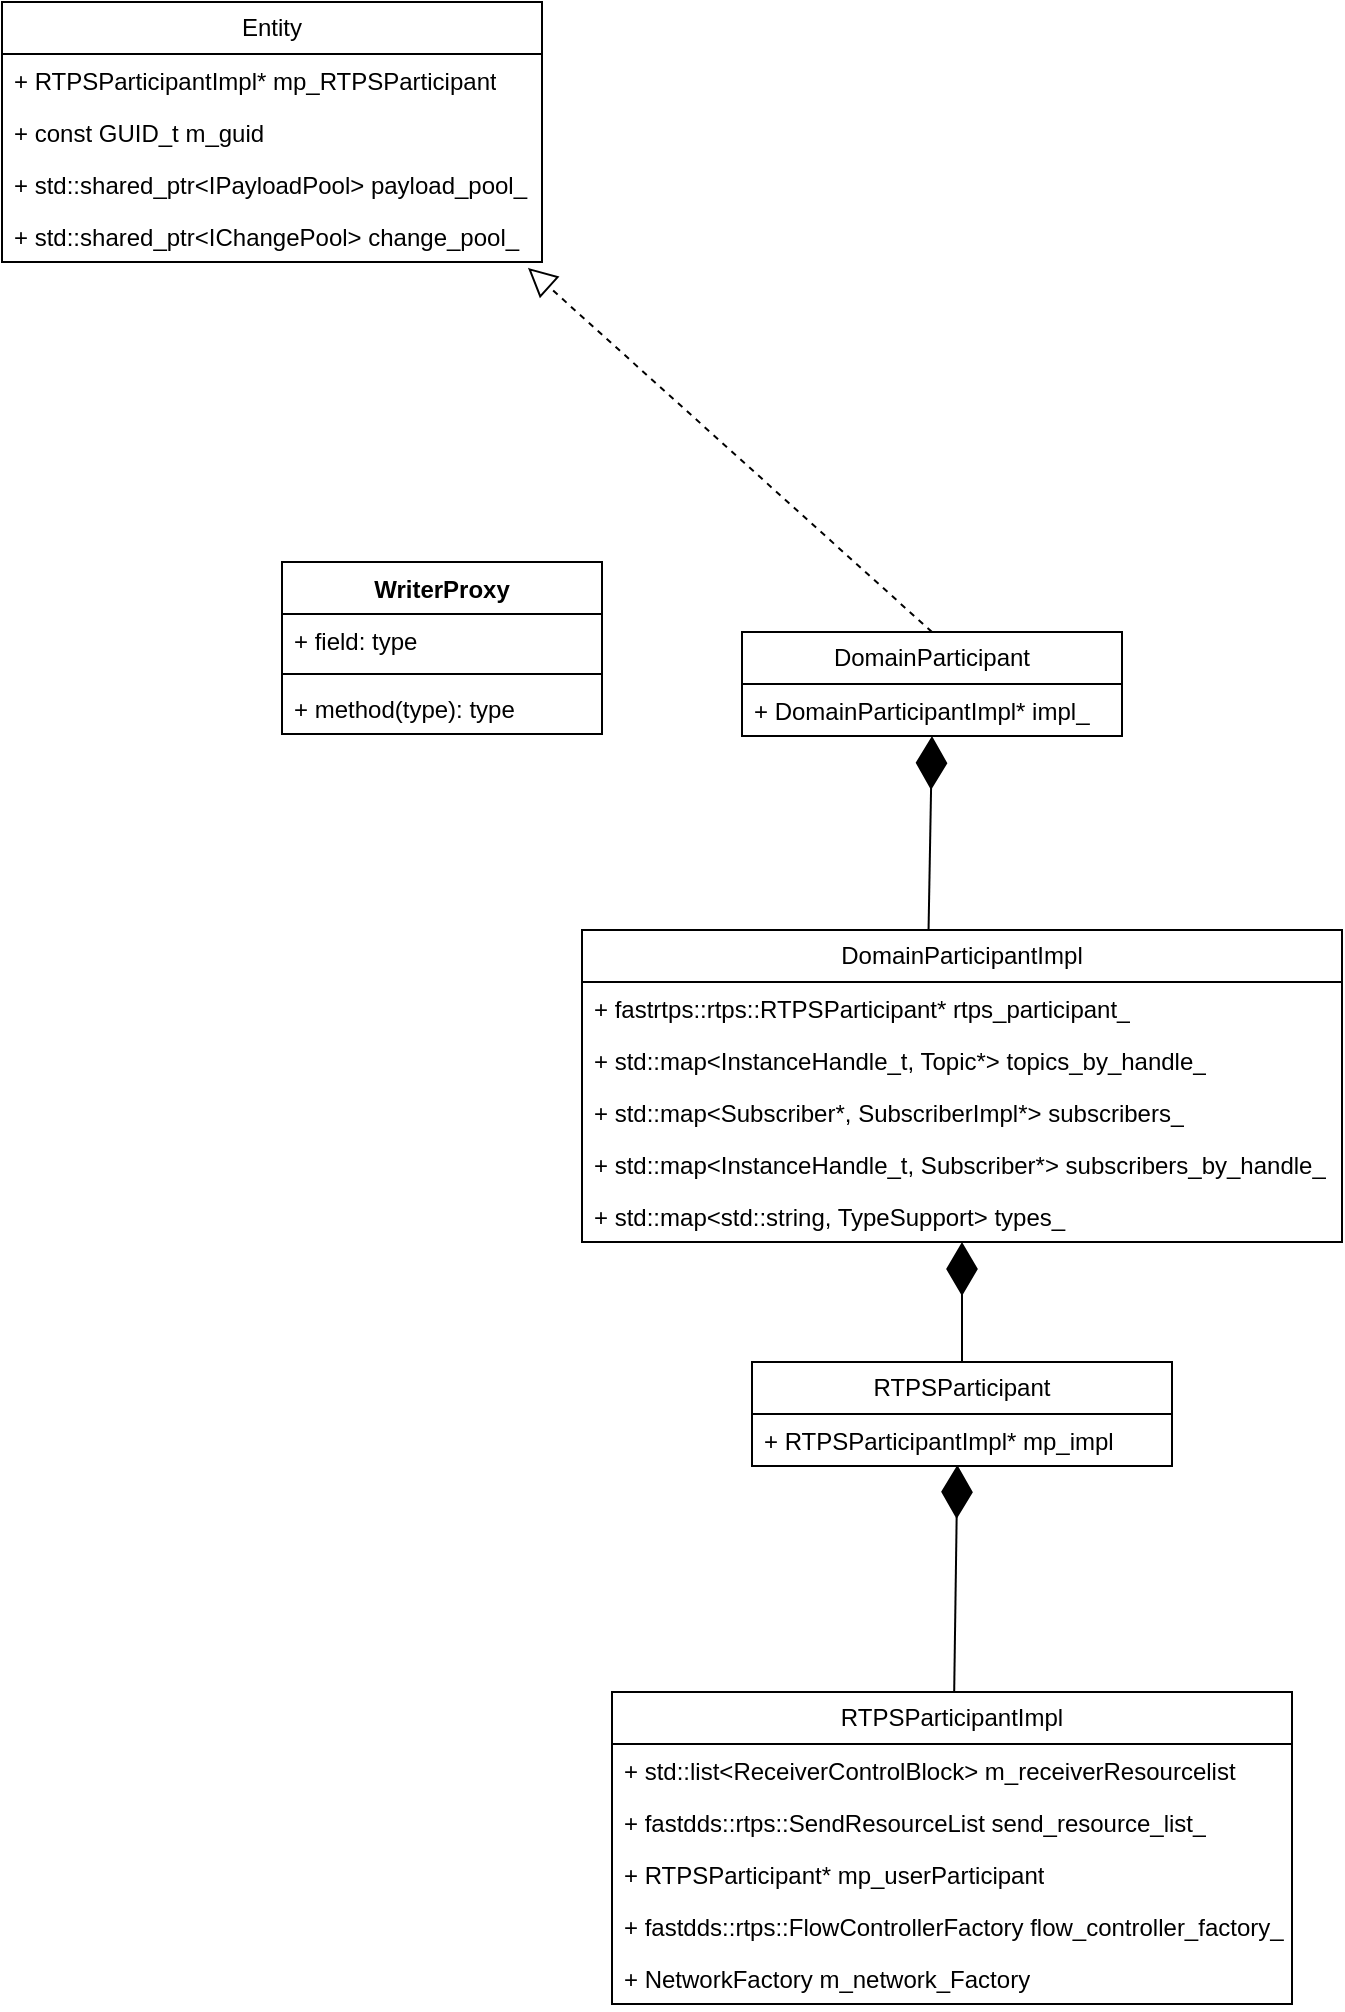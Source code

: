<mxfile version="26.1.1">
  <diagram name="第 1 页" id="f3PjXFkolBr4rUEvfjUl">
    <mxGraphModel dx="917" dy="1651" grid="1" gridSize="10" guides="1" tooltips="1" connect="1" arrows="1" fold="1" page="1" pageScale="1" pageWidth="827" pageHeight="1169" math="0" shadow="0">
      <root>
        <mxCell id="0" />
        <mxCell id="1" parent="0" />
        <mxCell id="yk0fbiQxPj6yOnmOfCwi-1" value="WriterProxy" style="swimlane;fontStyle=1;align=center;verticalAlign=top;childLayout=stackLayout;horizontal=1;startSize=26;horizontalStack=0;resizeParent=1;resizeParentMax=0;resizeLast=0;collapsible=1;marginBottom=0;whiteSpace=wrap;html=1;" vertex="1" parent="1">
          <mxGeometry x="260" y="150" width="160" height="86" as="geometry" />
        </mxCell>
        <mxCell id="yk0fbiQxPj6yOnmOfCwi-2" value="+ field: type" style="text;strokeColor=none;fillColor=none;align=left;verticalAlign=top;spacingLeft=4;spacingRight=4;overflow=hidden;rotatable=0;points=[[0,0.5],[1,0.5]];portConstraint=eastwest;whiteSpace=wrap;html=1;" vertex="1" parent="yk0fbiQxPj6yOnmOfCwi-1">
          <mxGeometry y="26" width="160" height="26" as="geometry" />
        </mxCell>
        <mxCell id="yk0fbiQxPj6yOnmOfCwi-3" value="" style="line;strokeWidth=1;fillColor=none;align=left;verticalAlign=middle;spacingTop=-1;spacingLeft=3;spacingRight=3;rotatable=0;labelPosition=right;points=[];portConstraint=eastwest;strokeColor=inherit;" vertex="1" parent="yk0fbiQxPj6yOnmOfCwi-1">
          <mxGeometry y="52" width="160" height="8" as="geometry" />
        </mxCell>
        <mxCell id="yk0fbiQxPj6yOnmOfCwi-4" value="+ method(type): type" style="text;strokeColor=none;fillColor=none;align=left;verticalAlign=top;spacingLeft=4;spacingRight=4;overflow=hidden;rotatable=0;points=[[0,0.5],[1,0.5]];portConstraint=eastwest;whiteSpace=wrap;html=1;" vertex="1" parent="yk0fbiQxPj6yOnmOfCwi-1">
          <mxGeometry y="60" width="160" height="26" as="geometry" />
        </mxCell>
        <mxCell id="yk0fbiQxPj6yOnmOfCwi-5" value="DomainParticipant" style="swimlane;fontStyle=0;childLayout=stackLayout;horizontal=1;startSize=26;fillColor=none;horizontalStack=0;resizeParent=1;resizeParentMax=0;resizeLast=0;collapsible=1;marginBottom=0;whiteSpace=wrap;html=1;" vertex="1" parent="1">
          <mxGeometry x="490" y="185" width="190" height="52" as="geometry" />
        </mxCell>
        <mxCell id="yk0fbiQxPj6yOnmOfCwi-6" value="+&amp;nbsp;DomainParticipantImpl* impl_" style="text;strokeColor=none;fillColor=none;align=left;verticalAlign=top;spacingLeft=4;spacingRight=4;overflow=hidden;rotatable=0;points=[[0,0.5],[1,0.5]];portConstraint=eastwest;whiteSpace=wrap;html=1;" vertex="1" parent="yk0fbiQxPj6yOnmOfCwi-5">
          <mxGeometry y="26" width="190" height="26" as="geometry" />
        </mxCell>
        <mxCell id="yk0fbiQxPj6yOnmOfCwi-7" value="&lt;span style=&quot;text-align: left;&quot;&gt;DomainParticipantImpl&lt;/span&gt;" style="swimlane;fontStyle=0;childLayout=stackLayout;horizontal=1;startSize=26;fillColor=none;horizontalStack=0;resizeParent=1;resizeParentMax=0;resizeLast=0;collapsible=1;marginBottom=0;whiteSpace=wrap;html=1;" vertex="1" parent="1">
          <mxGeometry x="410" y="334" width="380" height="156" as="geometry" />
        </mxCell>
        <mxCell id="yk0fbiQxPj6yOnmOfCwi-8" value="+&amp;nbsp;fastrtps::rtps::RTPSParticipant* rtps_participant_" style="text;strokeColor=none;fillColor=none;align=left;verticalAlign=top;spacingLeft=4;spacingRight=4;overflow=hidden;rotatable=0;points=[[0,0.5],[1,0.5]];portConstraint=eastwest;whiteSpace=wrap;html=1;" vertex="1" parent="yk0fbiQxPj6yOnmOfCwi-7">
          <mxGeometry y="26" width="380" height="26" as="geometry" />
        </mxCell>
        <mxCell id="yk0fbiQxPj6yOnmOfCwi-9" value="+ std::map&amp;lt;InstanceHandle_t, Topic*&amp;gt; topics_by_handle_" style="text;strokeColor=none;fillColor=none;align=left;verticalAlign=top;spacingLeft=4;spacingRight=4;overflow=hidden;rotatable=0;points=[[0,0.5],[1,0.5]];portConstraint=eastwest;whiteSpace=wrap;html=1;" vertex="1" parent="yk0fbiQxPj6yOnmOfCwi-7">
          <mxGeometry y="52" width="380" height="26" as="geometry" />
        </mxCell>
        <mxCell id="yk0fbiQxPj6yOnmOfCwi-10" value="+&amp;nbsp;std::map&amp;lt;Subscriber*, SubscriberImpl*&amp;gt; subscribers_" style="text;strokeColor=none;fillColor=none;align=left;verticalAlign=top;spacingLeft=4;spacingRight=4;overflow=hidden;rotatable=0;points=[[0,0.5],[1,0.5]];portConstraint=eastwest;whiteSpace=wrap;html=1;" vertex="1" parent="yk0fbiQxPj6yOnmOfCwi-7">
          <mxGeometry y="78" width="380" height="26" as="geometry" />
        </mxCell>
        <mxCell id="yk0fbiQxPj6yOnmOfCwi-11" value="+ std::map&amp;lt;InstanceHandle_t, Subscriber*&amp;gt; subscribers_by_handle_" style="text;strokeColor=none;fillColor=none;align=left;verticalAlign=top;spacingLeft=4;spacingRight=4;overflow=hidden;rotatable=0;points=[[0,0.5],[1,0.5]];portConstraint=eastwest;whiteSpace=wrap;html=1;" vertex="1" parent="yk0fbiQxPj6yOnmOfCwi-7">
          <mxGeometry y="104" width="380" height="26" as="geometry" />
        </mxCell>
        <mxCell id="yk0fbiQxPj6yOnmOfCwi-12" value="+&amp;nbsp;std::map&amp;lt;std::string, TypeSupport&amp;gt; types_" style="text;strokeColor=none;fillColor=none;align=left;verticalAlign=top;spacingLeft=4;spacingRight=4;overflow=hidden;rotatable=0;points=[[0,0.5],[1,0.5]];portConstraint=eastwest;whiteSpace=wrap;html=1;" vertex="1" parent="yk0fbiQxPj6yOnmOfCwi-7">
          <mxGeometry y="130" width="380" height="26" as="geometry" />
        </mxCell>
        <mxCell id="yk0fbiQxPj6yOnmOfCwi-13" value="&lt;span style=&quot;text-align: left;&quot;&gt;RTPSParticipant&lt;/span&gt;" style="swimlane;fontStyle=0;childLayout=stackLayout;horizontal=1;startSize=26;fillColor=none;horizontalStack=0;resizeParent=1;resizeParentMax=0;resizeLast=0;collapsible=1;marginBottom=0;whiteSpace=wrap;html=1;" vertex="1" parent="1">
          <mxGeometry x="495" y="550" width="210" height="52" as="geometry" />
        </mxCell>
        <mxCell id="yk0fbiQxPj6yOnmOfCwi-14" value="+&amp;nbsp;RTPSParticipantImpl* mp_impl" style="text;strokeColor=none;fillColor=none;align=left;verticalAlign=top;spacingLeft=4;spacingRight=4;overflow=hidden;rotatable=0;points=[[0,0.5],[1,0.5]];portConstraint=eastwest;whiteSpace=wrap;html=1;" vertex="1" parent="yk0fbiQxPj6yOnmOfCwi-13">
          <mxGeometry y="26" width="210" height="26" as="geometry" />
        </mxCell>
        <mxCell id="yk0fbiQxPj6yOnmOfCwi-15" value="" style="endArrow=diamondThin;endFill=1;endSize=24;html=1;rounded=0;entryX=0.5;entryY=1;entryDx=0;entryDy=0;exitX=0.456;exitY=0;exitDx=0;exitDy=0;exitPerimeter=0;" edge="1" parent="1" source="yk0fbiQxPj6yOnmOfCwi-7" target="yk0fbiQxPj6yOnmOfCwi-5">
          <mxGeometry width="160" relative="1" as="geometry">
            <mxPoint x="330" y="225" as="sourcePoint" />
            <mxPoint x="490" y="225" as="targetPoint" />
          </mxGeometry>
        </mxCell>
        <mxCell id="yk0fbiQxPj6yOnmOfCwi-16" value="" style="endArrow=diamondThin;endFill=1;endSize=24;html=1;rounded=0;exitX=0.5;exitY=0;exitDx=0;exitDy=0;" edge="1" parent="1" source="yk0fbiQxPj6yOnmOfCwi-13" target="yk0fbiQxPj6yOnmOfCwi-7">
          <mxGeometry width="160" relative="1" as="geometry">
            <mxPoint x="541" y="505" as="sourcePoint" />
            <mxPoint x="597.34" y="504.822" as="targetPoint" />
          </mxGeometry>
        </mxCell>
        <mxCell id="yk0fbiQxPj6yOnmOfCwi-17" value="RTPSParticipantImpl" style="swimlane;fontStyle=0;childLayout=stackLayout;horizontal=1;startSize=26;fillColor=none;horizontalStack=0;resizeParent=1;resizeParentMax=0;resizeLast=0;collapsible=1;marginBottom=0;whiteSpace=wrap;html=1;" vertex="1" parent="1">
          <mxGeometry x="425" y="715" width="340" height="156" as="geometry" />
        </mxCell>
        <mxCell id="yk0fbiQxPj6yOnmOfCwi-18" value="+&amp;nbsp;std::list&amp;lt;ReceiverControlBlock&amp;gt; m_receiverResourcelist" style="text;strokeColor=none;fillColor=none;align=left;verticalAlign=top;spacingLeft=4;spacingRight=4;overflow=hidden;rotatable=0;points=[[0,0.5],[1,0.5]];portConstraint=eastwest;whiteSpace=wrap;html=1;" vertex="1" parent="yk0fbiQxPj6yOnmOfCwi-17">
          <mxGeometry y="26" width="340" height="26" as="geometry" />
        </mxCell>
        <mxCell id="yk0fbiQxPj6yOnmOfCwi-19" value="+ fastdds::rtps::SendResourceList send_resource_list_" style="text;strokeColor=none;fillColor=none;align=left;verticalAlign=top;spacingLeft=4;spacingRight=4;overflow=hidden;rotatable=0;points=[[0,0.5],[1,0.5]];portConstraint=eastwest;whiteSpace=wrap;html=1;" vertex="1" parent="yk0fbiQxPj6yOnmOfCwi-17">
          <mxGeometry y="52" width="340" height="26" as="geometry" />
        </mxCell>
        <mxCell id="yk0fbiQxPj6yOnmOfCwi-20" value="+ RTPSParticipant* mp_userParticipant" style="text;strokeColor=none;fillColor=none;align=left;verticalAlign=top;spacingLeft=4;spacingRight=4;overflow=hidden;rotatable=0;points=[[0,0.5],[1,0.5]];portConstraint=eastwest;whiteSpace=wrap;html=1;" vertex="1" parent="yk0fbiQxPj6yOnmOfCwi-17">
          <mxGeometry y="78" width="340" height="26" as="geometry" />
        </mxCell>
        <mxCell id="yk0fbiQxPj6yOnmOfCwi-21" value="+&amp;nbsp;fastdds::rtps::FlowControllerFactory flow_controller_factory_" style="text;strokeColor=none;fillColor=none;align=left;verticalAlign=top;spacingLeft=4;spacingRight=4;overflow=hidden;rotatable=0;points=[[0,0.5],[1,0.5]];portConstraint=eastwest;whiteSpace=wrap;html=1;" vertex="1" parent="yk0fbiQxPj6yOnmOfCwi-17">
          <mxGeometry y="104" width="340" height="26" as="geometry" />
        </mxCell>
        <mxCell id="yk0fbiQxPj6yOnmOfCwi-22" value="+&amp;nbsp;NetworkFactory m_network_Factory" style="text;strokeColor=none;fillColor=none;align=left;verticalAlign=top;spacingLeft=4;spacingRight=4;overflow=hidden;rotatable=0;points=[[0,0.5],[1,0.5]];portConstraint=eastwest;whiteSpace=wrap;html=1;" vertex="1" parent="yk0fbiQxPj6yOnmOfCwi-17">
          <mxGeometry y="130" width="340" height="26" as="geometry" />
        </mxCell>
        <mxCell id="yk0fbiQxPj6yOnmOfCwi-23" value="" style="endArrow=diamondThin;endFill=1;endSize=24;html=1;rounded=0;entryX=0.489;entryY=0.981;entryDx=0;entryDy=0;entryPerimeter=0;" edge="1" parent="1" source="yk0fbiQxPj6yOnmOfCwi-17" target="yk0fbiQxPj6yOnmOfCwi-14">
          <mxGeometry width="160" relative="1" as="geometry">
            <mxPoint x="280" y="324" as="sourcePoint" />
            <mxPoint x="410" y="324" as="targetPoint" />
          </mxGeometry>
        </mxCell>
        <mxCell id="yk0fbiQxPj6yOnmOfCwi-24" value="Entity" style="swimlane;fontStyle=0;childLayout=stackLayout;horizontal=1;startSize=26;fillColor=none;horizontalStack=0;resizeParent=1;resizeParentMax=0;resizeLast=0;collapsible=1;marginBottom=0;whiteSpace=wrap;html=1;" vertex="1" parent="1">
          <mxGeometry x="120" y="-130" width="270" height="130" as="geometry" />
        </mxCell>
        <mxCell id="yk0fbiQxPj6yOnmOfCwi-25" value="+ RTPSParticipantImpl* mp_RTPSParticipant" style="text;strokeColor=none;fillColor=none;align=left;verticalAlign=top;spacingLeft=4;spacingRight=4;overflow=hidden;rotatable=0;points=[[0,0.5],[1,0.5]];portConstraint=eastwest;whiteSpace=wrap;html=1;" vertex="1" parent="yk0fbiQxPj6yOnmOfCwi-24">
          <mxGeometry y="26" width="270" height="26" as="geometry" />
        </mxCell>
        <mxCell id="yk0fbiQxPj6yOnmOfCwi-26" value="+ const GUID_t m_guid" style="text;strokeColor=none;fillColor=none;align=left;verticalAlign=top;spacingLeft=4;spacingRight=4;overflow=hidden;rotatable=0;points=[[0,0.5],[1,0.5]];portConstraint=eastwest;whiteSpace=wrap;html=1;" vertex="1" parent="yk0fbiQxPj6yOnmOfCwi-24">
          <mxGeometry y="52" width="270" height="26" as="geometry" />
        </mxCell>
        <mxCell id="yk0fbiQxPj6yOnmOfCwi-27" value="+ std::shared_ptr&amp;lt;IPayloadPool&amp;gt; payload_pool_" style="text;strokeColor=none;fillColor=none;align=left;verticalAlign=top;spacingLeft=4;spacingRight=4;overflow=hidden;rotatable=0;points=[[0,0.5],[1,0.5]];portConstraint=eastwest;whiteSpace=wrap;html=1;" vertex="1" parent="yk0fbiQxPj6yOnmOfCwi-24">
          <mxGeometry y="78" width="270" height="26" as="geometry" />
        </mxCell>
        <mxCell id="yk0fbiQxPj6yOnmOfCwi-28" value="+&amp;nbsp;std::shared_ptr&amp;lt;IChangePool&amp;gt; change_pool_" style="text;strokeColor=none;fillColor=none;align=left;verticalAlign=top;spacingLeft=4;spacingRight=4;overflow=hidden;rotatable=0;points=[[0,0.5],[1,0.5]];portConstraint=eastwest;whiteSpace=wrap;html=1;" vertex="1" parent="yk0fbiQxPj6yOnmOfCwi-24">
          <mxGeometry y="104" width="270" height="26" as="geometry" />
        </mxCell>
        <mxCell id="yk0fbiQxPj6yOnmOfCwi-29" value="" style="endArrow=block;dashed=1;endFill=0;endSize=12;html=1;rounded=0;entryX=0.974;entryY=1.113;entryDx=0;entryDy=0;exitX=0.5;exitY=0;exitDx=0;exitDy=0;entryPerimeter=0;" edge="1" parent="1" source="yk0fbiQxPj6yOnmOfCwi-5" target="yk0fbiQxPj6yOnmOfCwi-28">
          <mxGeometry width="160" relative="1" as="geometry">
            <mxPoint x="-170" y="80" as="sourcePoint" />
            <mxPoint x="130" y="-15" as="targetPoint" />
          </mxGeometry>
        </mxCell>
      </root>
    </mxGraphModel>
  </diagram>
</mxfile>
